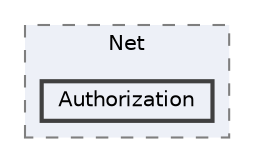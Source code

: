 digraph "C:/Users/adenf/RiderProjects/Openlabs.Mgcxm/Openlabs.Mgcxm/Net/Authorization"
{
 // LATEX_PDF_SIZE
  bgcolor="transparent";
  edge [fontname=Helvetica,fontsize=10,labelfontname=Helvetica,labelfontsize=10];
  node [fontname=Helvetica,fontsize=10,shape=box,height=0.2,width=0.4];
  compound=true
  subgraph clusterdir_2d6f05b05e1065468f2f9e5cf72d169e {
    graph [ bgcolor="#edf0f7", pencolor="grey50", label="Net", fontname=Helvetica,fontsize=10 style="filled,dashed", URL="dir_2d6f05b05e1065468f2f9e5cf72d169e.html",tooltip=""]
  dir_cfcc75f56e362adeba53493f3df8230f [label="Authorization", fillcolor="#edf0f7", color="grey25", style="filled,bold", URL="dir_cfcc75f56e362adeba53493f3df8230f.html",tooltip=""];
  }
}
